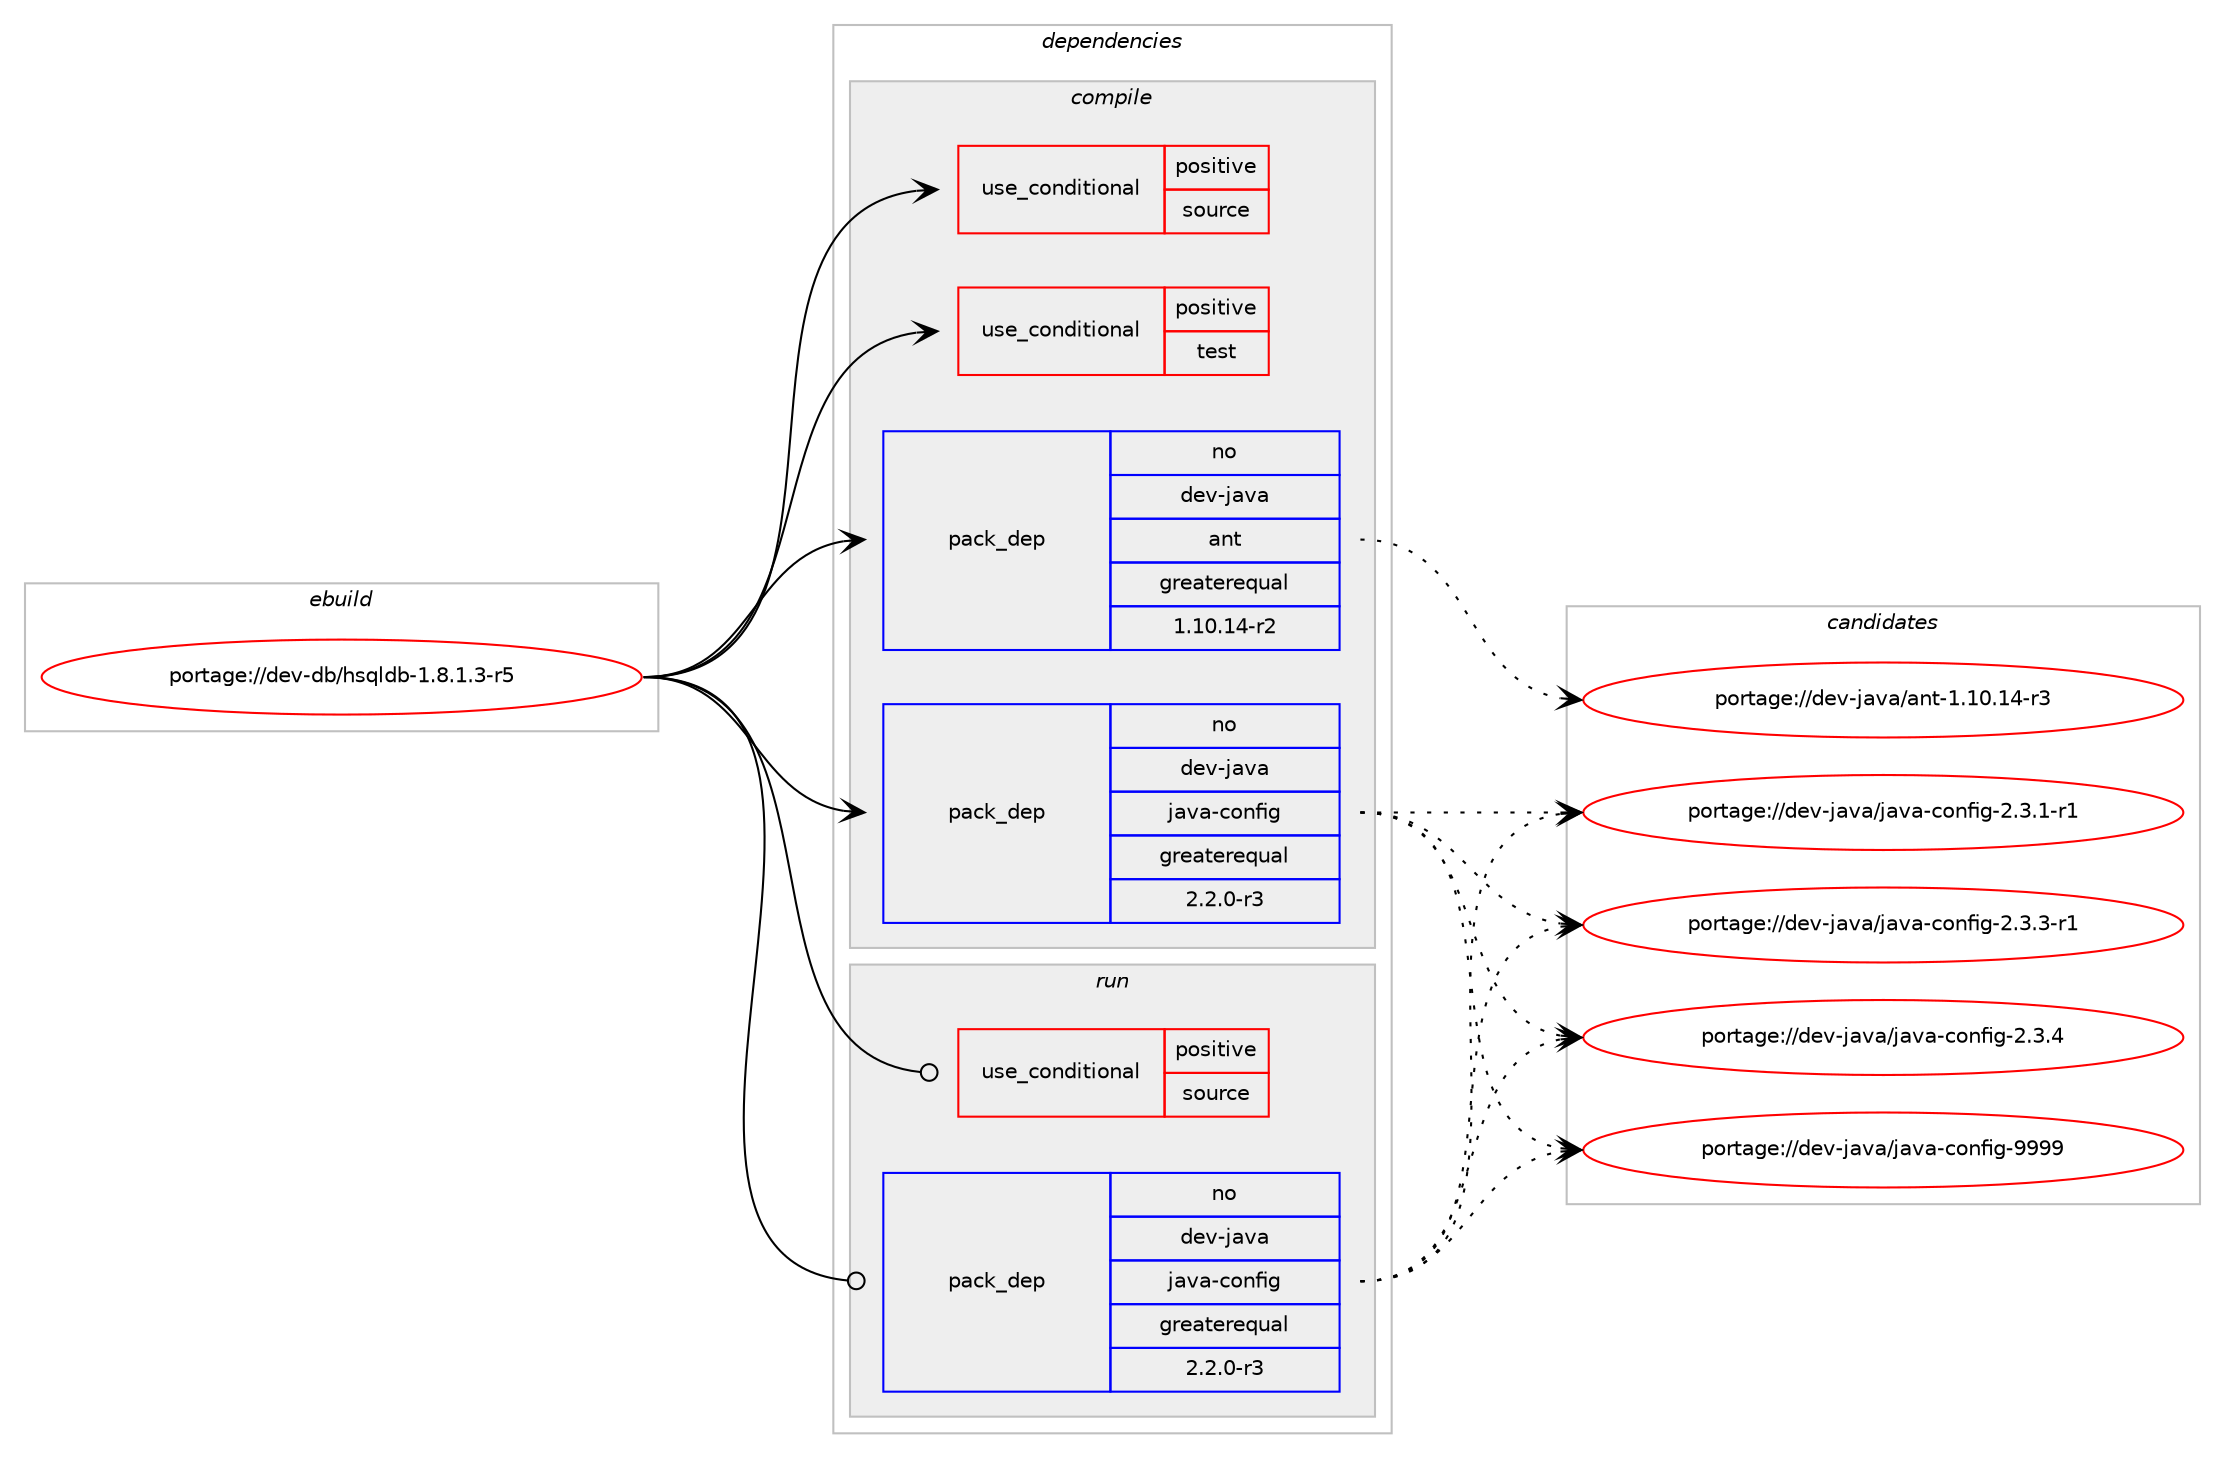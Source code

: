 digraph prolog {

# *************
# Graph options
# *************

newrank=true;
concentrate=true;
compound=true;
graph [rankdir=LR,fontname=Helvetica,fontsize=10,ranksep=1.5];#, ranksep=2.5, nodesep=0.2];
edge  [arrowhead=vee];
node  [fontname=Helvetica,fontsize=10];

# **********
# The ebuild
# **********

subgraph cluster_leftcol {
color=gray;
rank=same;
label=<<i>ebuild</i>>;
id [label="portage://dev-db/hsqldb-1.8.1.3-r5", color=red, width=4, href="../dev-db/hsqldb-1.8.1.3-r5.svg"];
}

# ****************
# The dependencies
# ****************

subgraph cluster_midcol {
color=gray;
label=<<i>dependencies</i>>;
subgraph cluster_compile {
fillcolor="#eeeeee";
style=filled;
label=<<i>compile</i>>;
subgraph cond16633 {
dependency29940 [label=<<TABLE BORDER="0" CELLBORDER="1" CELLSPACING="0" CELLPADDING="4"><TR><TD ROWSPAN="3" CELLPADDING="10">use_conditional</TD></TR><TR><TD>positive</TD></TR><TR><TD>source</TD></TR></TABLE>>, shape=none, color=red];
# *** BEGIN UNKNOWN DEPENDENCY TYPE (TODO) ***
# dependency29940 -> package_dependency(portage://dev-db/hsqldb-1.8.1.3-r5,install,no,app-arch,zip,none,[,,],[],[])
# *** END UNKNOWN DEPENDENCY TYPE (TODO) ***

}
id:e -> dependency29940:w [weight=20,style="solid",arrowhead="vee"];
subgraph cond16634 {
dependency29941 [label=<<TABLE BORDER="0" CELLBORDER="1" CELLSPACING="0" CELLPADDING="4"><TR><TD ROWSPAN="3" CELLPADDING="10">use_conditional</TD></TR><TR><TD>positive</TD></TR><TR><TD>test</TD></TR></TABLE>>, shape=none, color=red];
# *** BEGIN UNKNOWN DEPENDENCY TYPE (TODO) ***
# dependency29941 -> package_dependency(portage://dev-db/hsqldb-1.8.1.3-r5,install,no,dev-java,junit,none,[,,],[slot(0)],[])
# *** END UNKNOWN DEPENDENCY TYPE (TODO) ***

}
id:e -> dependency29941:w [weight=20,style="solid",arrowhead="vee"];
# *** BEGIN UNKNOWN DEPENDENCY TYPE (TODO) ***
# id -> package_dependency(portage://dev-db/hsqldb-1.8.1.3-r5,install,no,acct-group,hsqldb,none,[,,],[],[])
# *** END UNKNOWN DEPENDENCY TYPE (TODO) ***

# *** BEGIN UNKNOWN DEPENDENCY TYPE (TODO) ***
# id -> package_dependency(portage://dev-db/hsqldb-1.8.1.3-r5,install,no,acct-user,hsqldb,none,[,,],[],[])
# *** END UNKNOWN DEPENDENCY TYPE (TODO) ***

subgraph pack12413 {
dependency29942 [label=<<TABLE BORDER="0" CELLBORDER="1" CELLSPACING="0" CELLPADDING="4" WIDTH="220"><TR><TD ROWSPAN="6" CELLPADDING="30">pack_dep</TD></TR><TR><TD WIDTH="110">no</TD></TR><TR><TD>dev-java</TD></TR><TR><TD>ant</TD></TR><TR><TD>greaterequal</TD></TR><TR><TD>1.10.14-r2</TD></TR></TABLE>>, shape=none, color=blue];
}
id:e -> dependency29942:w [weight=20,style="solid",arrowhead="vee"];
# *** BEGIN UNKNOWN DEPENDENCY TYPE (TODO) ***
# id -> package_dependency(portage://dev-db/hsqldb-1.8.1.3-r5,install,no,dev-java,jakarta-servlet-api,none,[,,],[slot(4)],[])
# *** END UNKNOWN DEPENDENCY TYPE (TODO) ***

subgraph pack12414 {
dependency29943 [label=<<TABLE BORDER="0" CELLBORDER="1" CELLSPACING="0" CELLPADDING="4" WIDTH="220"><TR><TD ROWSPAN="6" CELLPADDING="30">pack_dep</TD></TR><TR><TD WIDTH="110">no</TD></TR><TR><TD>dev-java</TD></TR><TR><TD>java-config</TD></TR><TR><TD>greaterequal</TD></TR><TR><TD>2.2.0-r3</TD></TR></TABLE>>, shape=none, color=blue];
}
id:e -> dependency29943:w [weight=20,style="solid",arrowhead="vee"];
# *** BEGIN UNKNOWN DEPENDENCY TYPE (TODO) ***
# id -> package_dependency(portage://dev-db/hsqldb-1.8.1.3-r5,install,no,dev-java,javatoolkit,none,[,,],[],[])
# *** END UNKNOWN DEPENDENCY TYPE (TODO) ***

# *** BEGIN UNKNOWN DEPENDENCY TYPE (TODO) ***
# id -> package_dependency(portage://dev-db/hsqldb-1.8.1.3-r5,install,no,virtual,jdk,none,[,,],[slot(1.8)],[])
# *** END UNKNOWN DEPENDENCY TYPE (TODO) ***

}
subgraph cluster_compileandrun {
fillcolor="#eeeeee";
style=filled;
label=<<i>compile and run</i>>;
}
subgraph cluster_run {
fillcolor="#eeeeee";
style=filled;
label=<<i>run</i>>;
subgraph cond16635 {
dependency29944 [label=<<TABLE BORDER="0" CELLBORDER="1" CELLSPACING="0" CELLPADDING="4"><TR><TD ROWSPAN="3" CELLPADDING="10">use_conditional</TD></TR><TR><TD>positive</TD></TR><TR><TD>source</TD></TR></TABLE>>, shape=none, color=red];
# *** BEGIN UNKNOWN DEPENDENCY TYPE (TODO) ***
# dependency29944 -> package_dependency(portage://dev-db/hsqldb-1.8.1.3-r5,run,no,app-arch,zip,none,[,,],[],[])
# *** END UNKNOWN DEPENDENCY TYPE (TODO) ***

}
id:e -> dependency29944:w [weight=20,style="solid",arrowhead="odot"];
# *** BEGIN UNKNOWN DEPENDENCY TYPE (TODO) ***
# id -> package_dependency(portage://dev-db/hsqldb-1.8.1.3-r5,run,no,acct-group,hsqldb,none,[,,],[],[])
# *** END UNKNOWN DEPENDENCY TYPE (TODO) ***

# *** BEGIN UNKNOWN DEPENDENCY TYPE (TODO) ***
# id -> package_dependency(portage://dev-db/hsqldb-1.8.1.3-r5,run,no,acct-user,hsqldb,none,[,,],[],[])
# *** END UNKNOWN DEPENDENCY TYPE (TODO) ***

# *** BEGIN UNKNOWN DEPENDENCY TYPE (TODO) ***
# id -> package_dependency(portage://dev-db/hsqldb-1.8.1.3-r5,run,no,dev-java,jakarta-servlet-api,none,[,,],[slot(4)],[])
# *** END UNKNOWN DEPENDENCY TYPE (TODO) ***

subgraph pack12415 {
dependency29945 [label=<<TABLE BORDER="0" CELLBORDER="1" CELLSPACING="0" CELLPADDING="4" WIDTH="220"><TR><TD ROWSPAN="6" CELLPADDING="30">pack_dep</TD></TR><TR><TD WIDTH="110">no</TD></TR><TR><TD>dev-java</TD></TR><TR><TD>java-config</TD></TR><TR><TD>greaterequal</TD></TR><TR><TD>2.2.0-r3</TD></TR></TABLE>>, shape=none, color=blue];
}
id:e -> dependency29945:w [weight=20,style="solid",arrowhead="odot"];
# *** BEGIN UNKNOWN DEPENDENCY TYPE (TODO) ***
# id -> package_dependency(portage://dev-db/hsqldb-1.8.1.3-r5,run,no,virtual,jre,none,[,,],[slot(1.8)],[])
# *** END UNKNOWN DEPENDENCY TYPE (TODO) ***

}
}

# **************
# The candidates
# **************

subgraph cluster_choices {
rank=same;
color=gray;
label=<<i>candidates</i>>;

subgraph choice12413 {
color=black;
nodesep=1;
choice100101118451069711897479711011645494649484649524511451 [label="portage://dev-java/ant-1.10.14-r3", color=red, width=4,href="../dev-java/ant-1.10.14-r3.svg"];
dependency29942:e -> choice100101118451069711897479711011645494649484649524511451:w [style=dotted,weight="100"];
}
subgraph choice12414 {
color=black;
nodesep=1;
choice10010111845106971189747106971189745991111101021051034550465146494511449 [label="portage://dev-java/java-config-2.3.1-r1", color=red, width=4,href="../dev-java/java-config-2.3.1-r1.svg"];
choice10010111845106971189747106971189745991111101021051034550465146514511449 [label="portage://dev-java/java-config-2.3.3-r1", color=red, width=4,href="../dev-java/java-config-2.3.3-r1.svg"];
choice1001011184510697118974710697118974599111110102105103455046514652 [label="portage://dev-java/java-config-2.3.4", color=red, width=4,href="../dev-java/java-config-2.3.4.svg"];
choice10010111845106971189747106971189745991111101021051034557575757 [label="portage://dev-java/java-config-9999", color=red, width=4,href="../dev-java/java-config-9999.svg"];
dependency29943:e -> choice10010111845106971189747106971189745991111101021051034550465146494511449:w [style=dotted,weight="100"];
dependency29943:e -> choice10010111845106971189747106971189745991111101021051034550465146514511449:w [style=dotted,weight="100"];
dependency29943:e -> choice1001011184510697118974710697118974599111110102105103455046514652:w [style=dotted,weight="100"];
dependency29943:e -> choice10010111845106971189747106971189745991111101021051034557575757:w [style=dotted,weight="100"];
}
subgraph choice12415 {
color=black;
nodesep=1;
choice10010111845106971189747106971189745991111101021051034550465146494511449 [label="portage://dev-java/java-config-2.3.1-r1", color=red, width=4,href="../dev-java/java-config-2.3.1-r1.svg"];
choice10010111845106971189747106971189745991111101021051034550465146514511449 [label="portage://dev-java/java-config-2.3.3-r1", color=red, width=4,href="../dev-java/java-config-2.3.3-r1.svg"];
choice1001011184510697118974710697118974599111110102105103455046514652 [label="portage://dev-java/java-config-2.3.4", color=red, width=4,href="../dev-java/java-config-2.3.4.svg"];
choice10010111845106971189747106971189745991111101021051034557575757 [label="portage://dev-java/java-config-9999", color=red, width=4,href="../dev-java/java-config-9999.svg"];
dependency29945:e -> choice10010111845106971189747106971189745991111101021051034550465146494511449:w [style=dotted,weight="100"];
dependency29945:e -> choice10010111845106971189747106971189745991111101021051034550465146514511449:w [style=dotted,weight="100"];
dependency29945:e -> choice1001011184510697118974710697118974599111110102105103455046514652:w [style=dotted,weight="100"];
dependency29945:e -> choice10010111845106971189747106971189745991111101021051034557575757:w [style=dotted,weight="100"];
}
}

}

